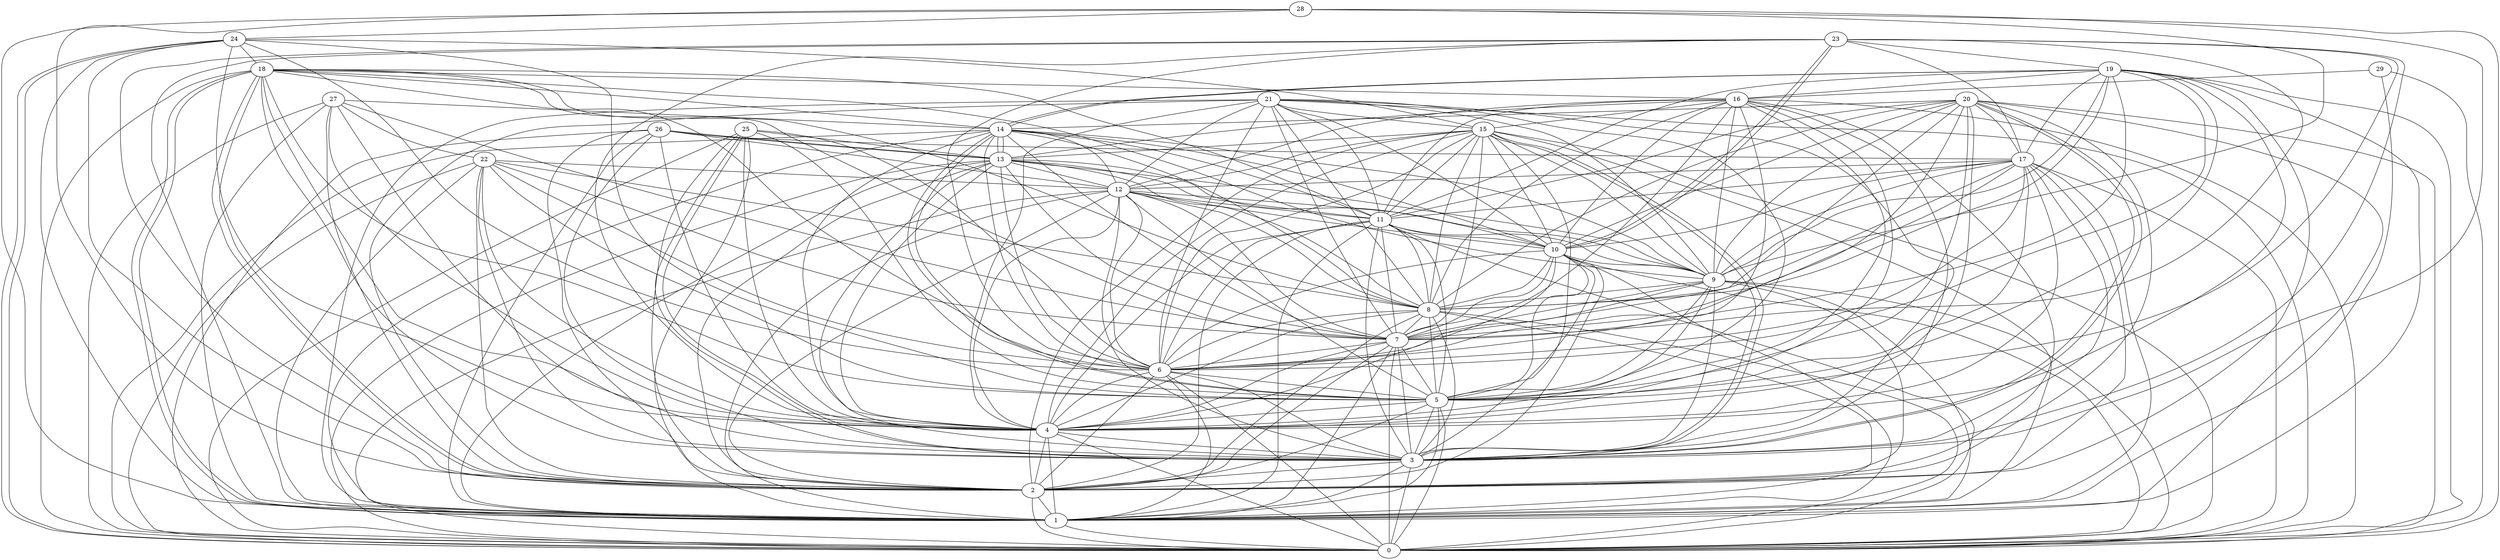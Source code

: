 graph G {
0;
1;
2;
3;
4;
5;
6;
7;
8;
9;
10;
11;
12;
13;
14;
15;
16;
17;
18;
19;
20;
21;
22;
23;
24;
25;
26;
27;
28;
29;
29--16 ;
29--1 ;
29--0 ;
28--24 ;
28--9 ;
28--2 ;
28--1 ;
28--0 ;
28--3 ;
27--4 ;
27--22 ;
27--14 ;
27--7 ;
27--3 ;
27--0 ;
27--1 ;
27--2 ;
26--13 ;
26--17 ;
26--12 ;
26--13 ;
26--3 ;
26--0 ;
26--4 ;
26--1 ;
26--2 ;
25--13 ;
25--4 ;
25--3 ;
25--3 ;
25--1 ;
25--6 ;
25--0 ;
25--5 ;
25--2 ;
24--0 ;
24--18 ;
24--15 ;
24--6 ;
24--0 ;
24--2 ;
24--5 ;
24--1 ;
24--4 ;
23--10 ;
23--19 ;
23--2 ;
23--3 ;
23--10 ;
23--17 ;
23--4 ;
23--1 ;
23--6 ;
23--7 ;
23--5 ;
22--12 ;
22--4 ;
22--3 ;
22--6 ;
22--7 ;
22--5 ;
22--0 ;
22--2 ;
22--1 ;
22--8 ;
21--15 ;
21--6 ;
21--10 ;
21--12 ;
21--3 ;
21--7 ;
21--8 ;
21--1 ;
21--0 ;
21--11 ;
21--9 ;
21--2 ;
21--4 ;
21--5 ;
20--14 ;
20--3 ;
20--5 ;
20--3 ;
20--1 ;
20--10 ;
20--17 ;
20--11 ;
20--7 ;
20--9 ;
20--8 ;
20--2 ;
20--0 ;
20--4 ;
20--6 ;
19--17 ;
19--14 ;
19--16 ;
19--14 ;
19--8 ;
19--11 ;
19--0 ;
19--2 ;
19--4 ;
19--7 ;
19--9 ;
19--5 ;
19--6 ;
19--1 ;
18--16 ;
18--2 ;
18--14 ;
18--5 ;
18--11 ;
18--4 ;
18--2 ;
18--1 ;
18--1 ;
18--0 ;
18--7 ;
18--3 ;
18--9 ;
18--8 ;
18--6 ;
17--1 ;
17--2 ;
17--4 ;
17--3 ;
17--8 ;
17--7 ;
17--9 ;
17--6 ;
17--0 ;
17--11 ;
17--5 ;
17--12 ;
17--10 ;
16--15 ;
16--8 ;
16--2 ;
16--0 ;
16--10 ;
16--4 ;
16--3 ;
16--6 ;
16--7 ;
16--13 ;
16--11 ;
16--5 ;
16--9 ;
16--12 ;
15--6 ;
15--0 ;
15--2 ;
15--12 ;
15--3 ;
15--13 ;
15--3 ;
15--5 ;
15--4 ;
15--9 ;
15--1 ;
15--11 ;
15--10 ;
15--7 ;
15--8 ;
14--5 ;
14--9 ;
14--7 ;
14--5 ;
14--13 ;
14--8 ;
14--10 ;
14--13 ;
14--12 ;
14--11 ;
14--4 ;
14--6 ;
14--1 ;
14--0 ;
13--9 ;
13--4 ;
13--2 ;
13--6 ;
13--0 ;
13--3 ;
13--11 ;
13--12 ;
13--7 ;
13--8 ;
13--1 ;
13--10 ;
12--1 ;
12--11 ;
12--6 ;
12--3 ;
12--4 ;
12--8 ;
12--7 ;
12--10 ;
12--0 ;
12--9 ;
12--5 ;
12--2 ;
11--4 ;
11--10 ;
11--7 ;
11--2 ;
11--6 ;
11--3 ;
11--1 ;
11--9 ;
11--0 ;
11--8 ;
11--5 ;
10--8 ;
10--4 ;
10--9 ;
10--5 ;
10--1 ;
10--0 ;
10--2 ;
10--6 ;
10--7 ;
10--3 ;
9--4 ;
9--5 ;
9--0 ;
9--1 ;
9--3 ;
9--7 ;
9--6 ;
9--8 ;
9--2 ;
8--2 ;
8--4 ;
8--6 ;
8--1 ;
8--3 ;
8--7 ;
8--5 ;
8--0 ;
7--3 ;
7--0 ;
7--4 ;
7--2 ;
7--6 ;
7--1 ;
7--5 ;
6--4 ;
6--1 ;
6--3 ;
6--5 ;
6--2 ;
6--0 ;
5--4 ;
5--1 ;
5--2 ;
5--0 ;
5--3 ;
4--3 ;
4--2 ;
4--1 ;
4--0 ;
3--1 ;
3--0 ;
3--2 ;
2--1 ;
2--0 ;
1--0 ;
}
